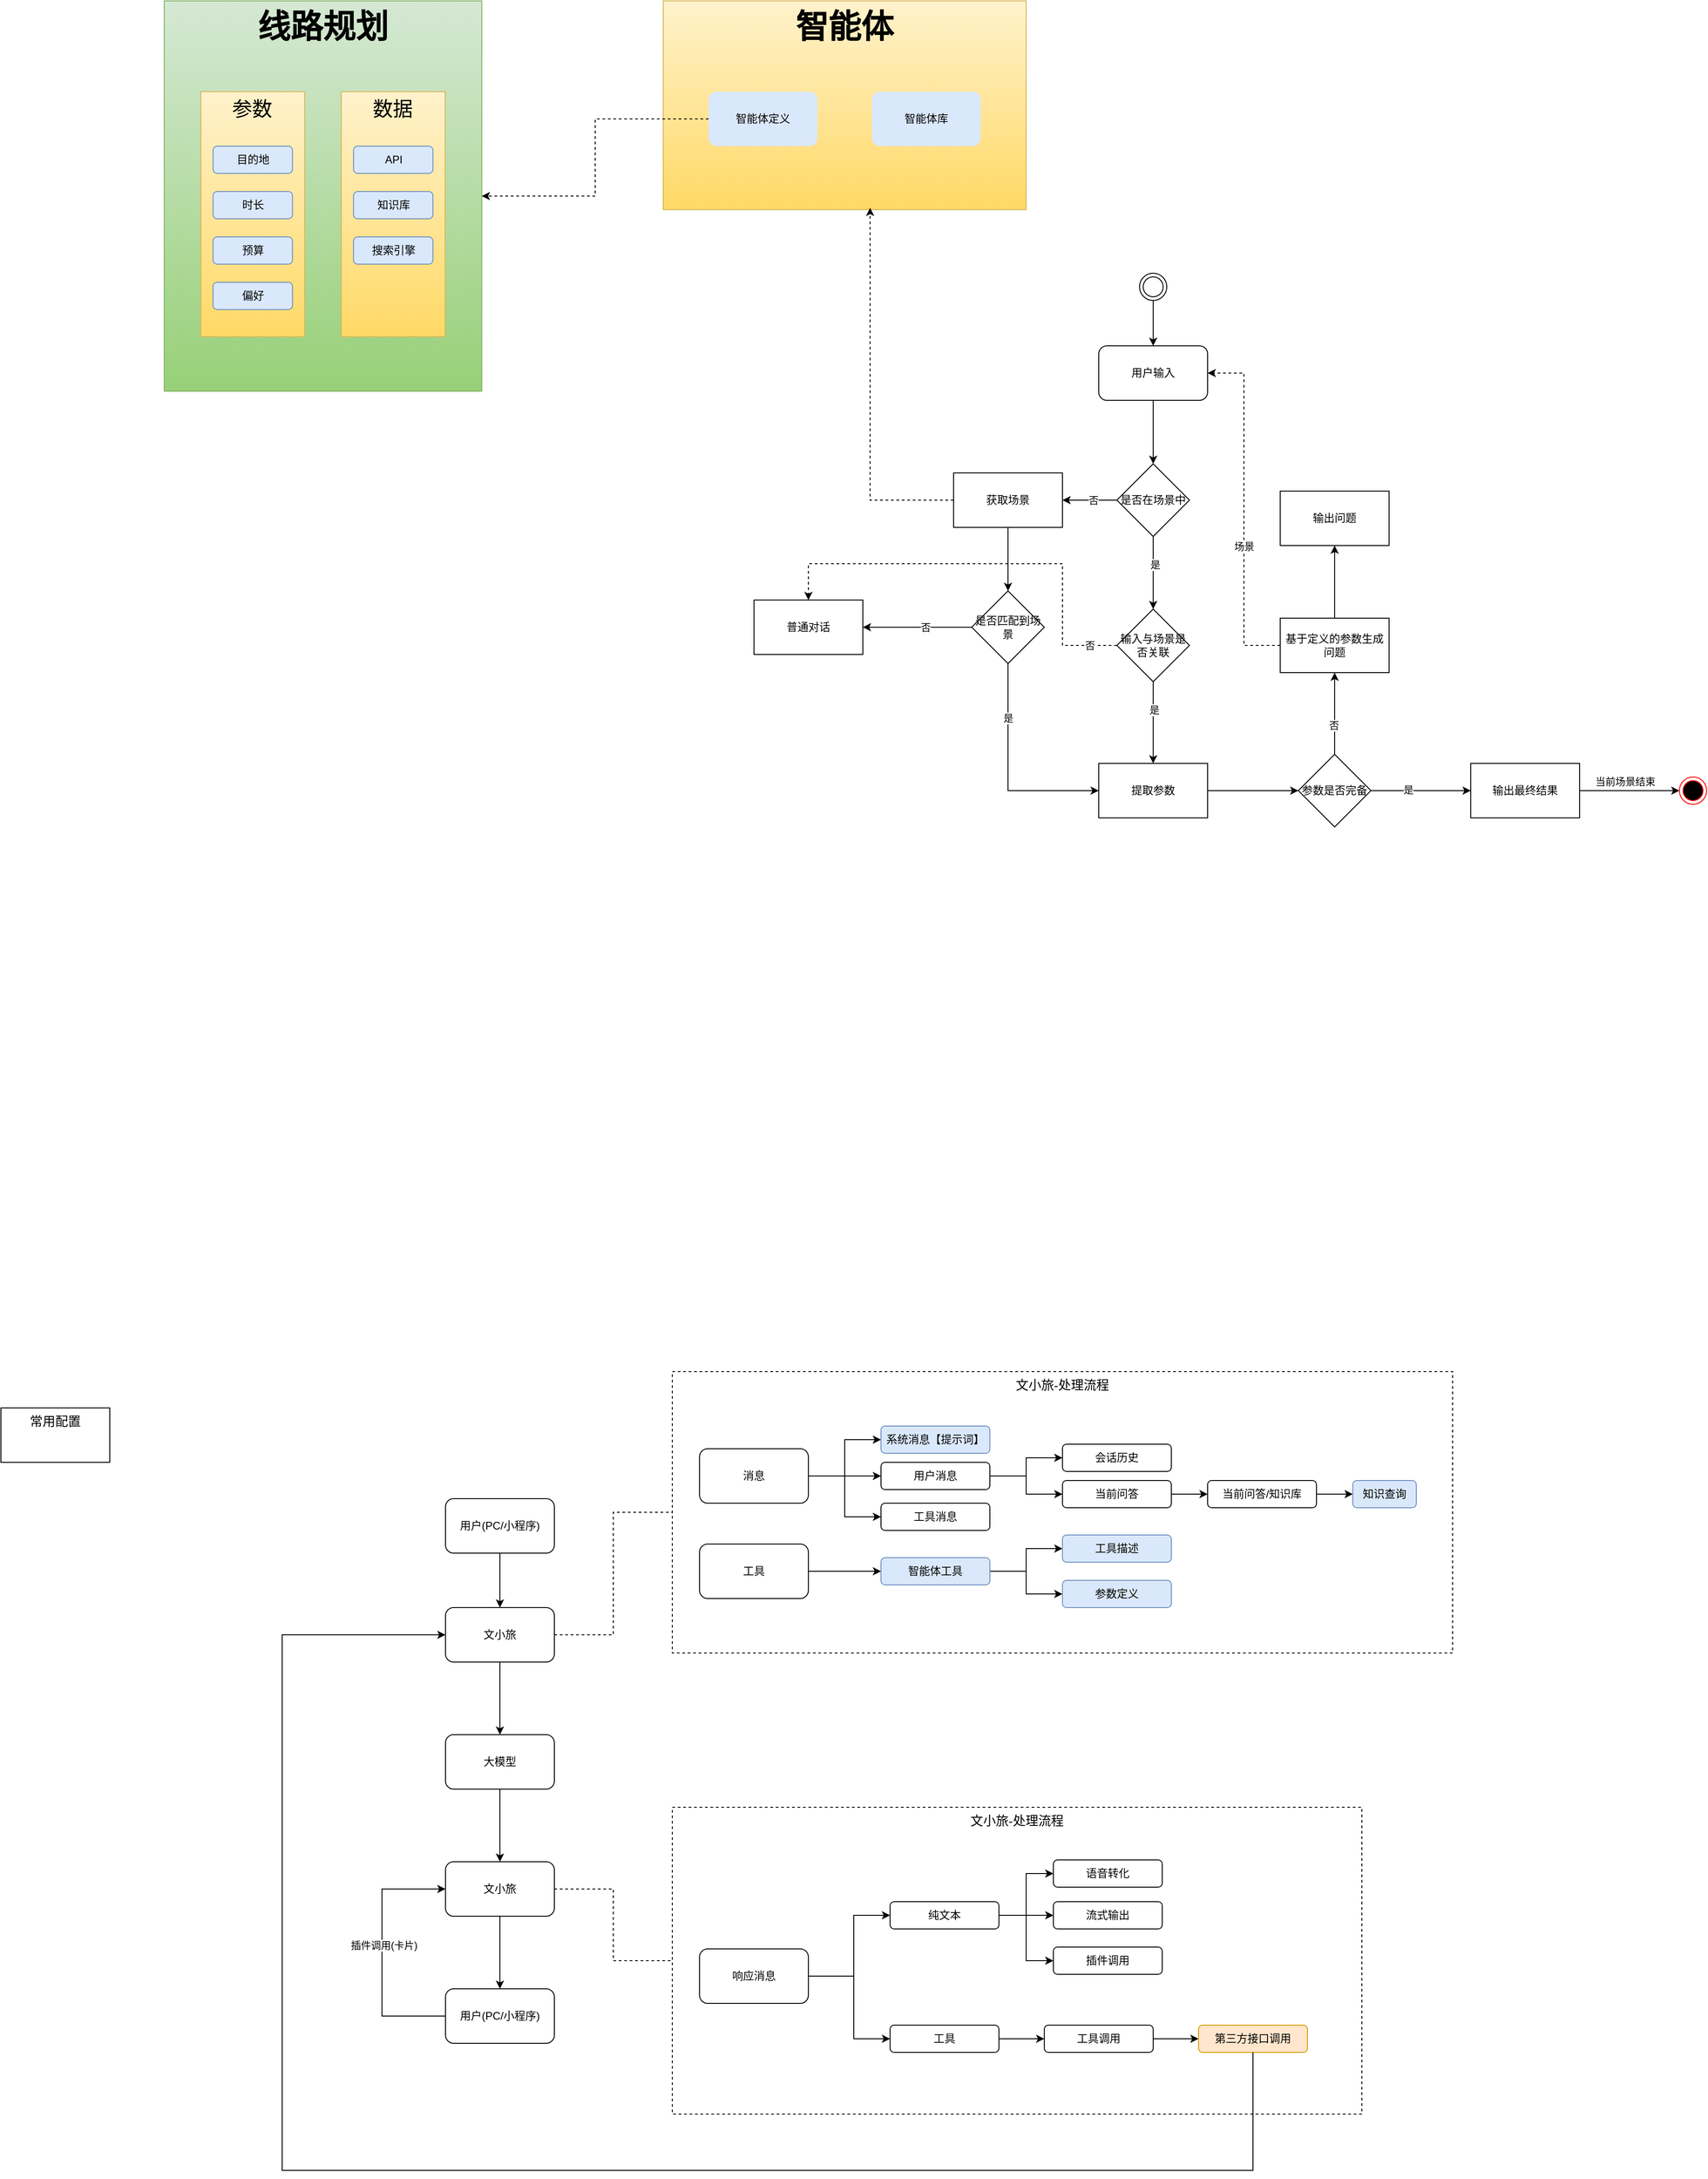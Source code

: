 <mxfile version="28.2.5">
  <diagram name="第 1 页" id="Y8drmWvzBkvI4okCshWX">
    <mxGraphModel dx="2239" dy="1932" grid="1" gridSize="10" guides="1" tooltips="1" connect="1" arrows="1" fold="1" page="1" pageScale="1" pageWidth="827" pageHeight="1169" math="0" shadow="0">
      <root>
        <mxCell id="0" />
        <mxCell id="1" parent="0" />
        <mxCell id="LV9YCc_EGSqUjDLTgtPs-27" value="" style="edgeStyle=orthogonalEdgeStyle;rounded=0;orthogonalLoop=1;jettySize=auto;html=1;" parent="1" source="LV9YCc_EGSqUjDLTgtPs-22" target="LV9YCc_EGSqUjDLTgtPs-26" edge="1">
          <mxGeometry relative="1" as="geometry" />
        </mxCell>
        <mxCell id="LV9YCc_EGSqUjDLTgtPs-22" value="用户输入" style="rounded=1;whiteSpace=wrap;html=1;" parent="1" vertex="1">
          <mxGeometry x="920" y="110" width="120" height="60" as="geometry" />
        </mxCell>
        <mxCell id="LV9YCc_EGSqUjDLTgtPs-23" value="" style="group" parent="1" vertex="1" connectable="0">
          <mxGeometry x="-110" y="-270" width="350" height="430" as="geometry" />
        </mxCell>
        <mxCell id="LV9YCc_EGSqUjDLTgtPs-2" value="线路规划" style="rounded=0;whiteSpace=wrap;html=1;verticalAlign=top;fontStyle=1;fontSize=36;fillColor=#d5e8d4;strokeColor=#82b366;gradientColor=#97d077;" parent="LV9YCc_EGSqUjDLTgtPs-23" vertex="1">
          <mxGeometry width="350" height="430" as="geometry" />
        </mxCell>
        <mxCell id="LV9YCc_EGSqUjDLTgtPs-11" value="参数" style="rounded=0;whiteSpace=wrap;html=1;verticalAlign=top;fontSize=22;strokeColor=#d6b656;fillColor=#fff2cc;gradientColor=#ffd966;" parent="LV9YCc_EGSqUjDLTgtPs-23" vertex="1">
          <mxGeometry x="40.385" y="100" width="114.423" height="270" as="geometry" />
        </mxCell>
        <mxCell id="LV9YCc_EGSqUjDLTgtPs-12" value="目的地" style="text;html=1;align=center;verticalAlign=middle;whiteSpace=wrap;rounded=1;fillColor=#dae8fc;strokeColor=#6c8ebf;" parent="LV9YCc_EGSqUjDLTgtPs-23" vertex="1">
          <mxGeometry x="53.846" y="160" width="87.5" height="30" as="geometry" />
        </mxCell>
        <mxCell id="LV9YCc_EGSqUjDLTgtPs-13" value="时长" style="text;html=1;align=center;verticalAlign=middle;whiteSpace=wrap;rounded=1;fillColor=#dae8fc;strokeColor=#6c8ebf;" parent="LV9YCc_EGSqUjDLTgtPs-23" vertex="1">
          <mxGeometry x="53.846" y="210" width="87.5" height="30" as="geometry" />
        </mxCell>
        <mxCell id="LV9YCc_EGSqUjDLTgtPs-14" value="预算" style="text;html=1;align=center;verticalAlign=middle;whiteSpace=wrap;rounded=1;fillColor=#dae8fc;strokeColor=#6c8ebf;" parent="LV9YCc_EGSqUjDLTgtPs-23" vertex="1">
          <mxGeometry x="53.846" y="260" width="87.5" height="30" as="geometry" />
        </mxCell>
        <mxCell id="LV9YCc_EGSqUjDLTgtPs-15" value="偏好" style="text;html=1;align=center;verticalAlign=middle;whiteSpace=wrap;rounded=1;fillColor=#dae8fc;strokeColor=#6c8ebf;" parent="LV9YCc_EGSqUjDLTgtPs-23" vertex="1">
          <mxGeometry x="53.846" y="310" width="87.5" height="30" as="geometry" />
        </mxCell>
        <mxCell id="LV9YCc_EGSqUjDLTgtPs-18" value="数据" style="rounded=0;whiteSpace=wrap;html=1;verticalAlign=top;fontSize=22;strokeColor=#d6b656;fillColor=#fff2cc;gradientColor=#ffd966;" parent="LV9YCc_EGSqUjDLTgtPs-23" vertex="1">
          <mxGeometry x="195.192" y="100" width="114.423" height="270" as="geometry" />
        </mxCell>
        <mxCell id="LV9YCc_EGSqUjDLTgtPs-19" value="API" style="text;html=1;align=center;verticalAlign=middle;whiteSpace=wrap;rounded=1;fillColor=#dae8fc;strokeColor=#6c8ebf;" parent="LV9YCc_EGSqUjDLTgtPs-23" vertex="1">
          <mxGeometry x="208.654" y="160" width="87.5" height="30" as="geometry" />
        </mxCell>
        <mxCell id="LV9YCc_EGSqUjDLTgtPs-20" value="知识库" style="text;html=1;align=center;verticalAlign=middle;whiteSpace=wrap;rounded=1;fillColor=#dae8fc;strokeColor=#6c8ebf;" parent="LV9YCc_EGSqUjDLTgtPs-23" vertex="1">
          <mxGeometry x="208.654" y="210" width="87.5" height="30" as="geometry" />
        </mxCell>
        <mxCell id="LV9YCc_EGSqUjDLTgtPs-21" value="搜索引擎" style="text;html=1;align=center;verticalAlign=middle;whiteSpace=wrap;rounded=1;fillColor=#dae8fc;strokeColor=#6c8ebf;" parent="LV9YCc_EGSqUjDLTgtPs-23" vertex="1">
          <mxGeometry x="208.654" y="260" width="87.5" height="30" as="geometry" />
        </mxCell>
        <mxCell id="LV9YCc_EGSqUjDLTgtPs-29" value="" style="edgeStyle=orthogonalEdgeStyle;rounded=0;orthogonalLoop=1;jettySize=auto;html=1;" parent="1" source="LV9YCc_EGSqUjDLTgtPs-26" target="LV9YCc_EGSqUjDLTgtPs-28" edge="1">
          <mxGeometry relative="1" as="geometry" />
        </mxCell>
        <mxCell id="LV9YCc_EGSqUjDLTgtPs-30" value="是" style="edgeLabel;html=1;align=center;verticalAlign=middle;resizable=0;points=[];" parent="LV9YCc_EGSqUjDLTgtPs-29" vertex="1" connectable="0">
          <mxGeometry x="-0.225" y="2" relative="1" as="geometry">
            <mxPoint as="offset" />
          </mxGeometry>
        </mxCell>
        <mxCell id="LV9YCc_EGSqUjDLTgtPs-32" value="" style="edgeStyle=orthogonalEdgeStyle;rounded=0;orthogonalLoop=1;jettySize=auto;html=1;" parent="1" source="LV9YCc_EGSqUjDLTgtPs-26" target="LV9YCc_EGSqUjDLTgtPs-31" edge="1">
          <mxGeometry relative="1" as="geometry" />
        </mxCell>
        <mxCell id="LV9YCc_EGSqUjDLTgtPs-33" value="否" style="edgeLabel;html=1;align=center;verticalAlign=middle;resizable=0;points=[];" parent="LV9YCc_EGSqUjDLTgtPs-32" vertex="1" connectable="0">
          <mxGeometry x="-0.133" relative="1" as="geometry">
            <mxPoint as="offset" />
          </mxGeometry>
        </mxCell>
        <mxCell id="LV9YCc_EGSqUjDLTgtPs-26" value="是否在场景中" style="rhombus;whiteSpace=wrap;html=1;rounded=0;" parent="1" vertex="1">
          <mxGeometry x="940" y="240" width="80" height="80" as="geometry" />
        </mxCell>
        <mxCell id="LV9YCc_EGSqUjDLTgtPs-37" value="" style="edgeStyle=orthogonalEdgeStyle;rounded=0;orthogonalLoop=1;jettySize=auto;html=1;" parent="1" source="LV9YCc_EGSqUjDLTgtPs-28" target="LV9YCc_EGSqUjDLTgtPs-36" edge="1">
          <mxGeometry relative="1" as="geometry" />
        </mxCell>
        <mxCell id="LV9YCc_EGSqUjDLTgtPs-38" value="是" style="edgeLabel;html=1;align=center;verticalAlign=middle;resizable=0;points=[];" parent="LV9YCc_EGSqUjDLTgtPs-37" vertex="1" connectable="0">
          <mxGeometry x="-0.311" y="1" relative="1" as="geometry">
            <mxPoint as="offset" />
          </mxGeometry>
        </mxCell>
        <mxCell id="LV9YCc_EGSqUjDLTgtPs-28" value="输入与场景是否关联" style="rhombus;whiteSpace=wrap;html=1;rounded=0;" parent="1" vertex="1">
          <mxGeometry x="940" y="400" width="80" height="80" as="geometry" />
        </mxCell>
        <mxCell id="LV9YCc_EGSqUjDLTgtPs-35" value="" style="edgeStyle=orthogonalEdgeStyle;rounded=0;orthogonalLoop=1;jettySize=auto;html=1;" parent="1" source="LV9YCc_EGSqUjDLTgtPs-31" target="LV9YCc_EGSqUjDLTgtPs-34" edge="1">
          <mxGeometry relative="1" as="geometry" />
        </mxCell>
        <mxCell id="LV9YCc_EGSqUjDLTgtPs-31" value="获取场景" style="whiteSpace=wrap;html=1;rounded=0;" parent="1" vertex="1">
          <mxGeometry x="760" y="250" width="120" height="60" as="geometry" />
        </mxCell>
        <mxCell id="LV9YCc_EGSqUjDLTgtPs-39" style="edgeStyle=orthogonalEdgeStyle;rounded=0;orthogonalLoop=1;jettySize=auto;html=1;entryX=0;entryY=0.5;entryDx=0;entryDy=0;" parent="1" source="LV9YCc_EGSqUjDLTgtPs-34" target="LV9YCc_EGSqUjDLTgtPs-36" edge="1">
          <mxGeometry relative="1" as="geometry">
            <Array as="points">
              <mxPoint x="820" y="600" />
            </Array>
          </mxGeometry>
        </mxCell>
        <mxCell id="LV9YCc_EGSqUjDLTgtPs-40" value="是" style="edgeLabel;html=1;align=center;verticalAlign=middle;resizable=0;points=[];" parent="LV9YCc_EGSqUjDLTgtPs-39" vertex="1" connectable="0">
          <mxGeometry x="-0.083" y="-1" relative="1" as="geometry">
            <mxPoint x="1" y="-50" as="offset" />
          </mxGeometry>
        </mxCell>
        <mxCell id="LV9YCc_EGSqUjDLTgtPs-42" style="edgeStyle=orthogonalEdgeStyle;rounded=0;orthogonalLoop=1;jettySize=auto;html=1;" parent="1" source="LV9YCc_EGSqUjDLTgtPs-34" target="LV9YCc_EGSqUjDLTgtPs-41" edge="1">
          <mxGeometry relative="1" as="geometry" />
        </mxCell>
        <mxCell id="LV9YCc_EGSqUjDLTgtPs-43" value="否" style="edgeLabel;html=1;align=center;verticalAlign=middle;resizable=0;points=[];" parent="LV9YCc_EGSqUjDLTgtPs-42" vertex="1" connectable="0">
          <mxGeometry x="-0.143" relative="1" as="geometry">
            <mxPoint as="offset" />
          </mxGeometry>
        </mxCell>
        <mxCell id="LV9YCc_EGSqUjDLTgtPs-34" value="是否匹配到场景" style="rhombus;whiteSpace=wrap;html=1;rounded=0;" parent="1" vertex="1">
          <mxGeometry x="780" y="380" width="80" height="80" as="geometry" />
        </mxCell>
        <mxCell id="LV9YCc_EGSqUjDLTgtPs-48" value="" style="edgeStyle=orthogonalEdgeStyle;rounded=0;orthogonalLoop=1;jettySize=auto;html=1;" parent="1" source="LV9YCc_EGSqUjDLTgtPs-36" target="LV9YCc_EGSqUjDLTgtPs-47" edge="1">
          <mxGeometry relative="1" as="geometry" />
        </mxCell>
        <mxCell id="LV9YCc_EGSqUjDLTgtPs-36" value="提取参数" style="whiteSpace=wrap;html=1;rounded=0;" parent="1" vertex="1">
          <mxGeometry x="920" y="570" width="120" height="60" as="geometry" />
        </mxCell>
        <mxCell id="LV9YCc_EGSqUjDLTgtPs-41" value="普通对话" style="whiteSpace=wrap;html=1;rounded=0;" parent="1" vertex="1">
          <mxGeometry x="540" y="390" width="120" height="60" as="geometry" />
        </mxCell>
        <mxCell id="LV9YCc_EGSqUjDLTgtPs-44" style="edgeStyle=orthogonalEdgeStyle;rounded=0;orthogonalLoop=1;jettySize=auto;html=1;entryX=0.5;entryY=0;entryDx=0;entryDy=0;dashed=1;" parent="1" source="LV9YCc_EGSqUjDLTgtPs-28" target="LV9YCc_EGSqUjDLTgtPs-41" edge="1">
          <mxGeometry relative="1" as="geometry">
            <Array as="points">
              <mxPoint x="880" y="440" />
              <mxPoint x="880" y="350" />
              <mxPoint x="600" y="350" />
            </Array>
          </mxGeometry>
        </mxCell>
        <mxCell id="LV9YCc_EGSqUjDLTgtPs-45" value="否" style="edgeLabel;html=1;align=center;verticalAlign=middle;resizable=0;points=[];" parent="LV9YCc_EGSqUjDLTgtPs-44" vertex="1" connectable="0">
          <mxGeometry x="0.724" y="-1" relative="1" as="geometry">
            <mxPoint x="285" y="91" as="offset" />
          </mxGeometry>
        </mxCell>
        <mxCell id="LV9YCc_EGSqUjDLTgtPs-50" value="" style="edgeStyle=orthogonalEdgeStyle;rounded=0;orthogonalLoop=1;jettySize=auto;html=1;" parent="1" source="LV9YCc_EGSqUjDLTgtPs-47" target="LV9YCc_EGSqUjDLTgtPs-49" edge="1">
          <mxGeometry relative="1" as="geometry" />
        </mxCell>
        <mxCell id="LV9YCc_EGSqUjDLTgtPs-51" value="是" style="edgeLabel;html=1;align=center;verticalAlign=middle;resizable=0;points=[];" parent="LV9YCc_EGSqUjDLTgtPs-50" vertex="1" connectable="0">
          <mxGeometry x="-0.267" y="1" relative="1" as="geometry">
            <mxPoint as="offset" />
          </mxGeometry>
        </mxCell>
        <mxCell id="LV9YCc_EGSqUjDLTgtPs-53" value="" style="edgeStyle=orthogonalEdgeStyle;rounded=0;orthogonalLoop=1;jettySize=auto;html=1;" parent="1" source="LV9YCc_EGSqUjDLTgtPs-47" target="LV9YCc_EGSqUjDLTgtPs-52" edge="1">
          <mxGeometry relative="1" as="geometry" />
        </mxCell>
        <mxCell id="LV9YCc_EGSqUjDLTgtPs-75" value="否" style="edgeLabel;html=1;align=center;verticalAlign=middle;resizable=0;points=[];" parent="LV9YCc_EGSqUjDLTgtPs-53" vertex="1" connectable="0">
          <mxGeometry x="-0.289" y="1" relative="1" as="geometry">
            <mxPoint as="offset" />
          </mxGeometry>
        </mxCell>
        <mxCell id="LV9YCc_EGSqUjDLTgtPs-47" value="参数是否完备" style="rhombus;whiteSpace=wrap;html=1;rounded=0;" parent="1" vertex="1">
          <mxGeometry x="1140" y="560" width="80" height="80" as="geometry" />
        </mxCell>
        <mxCell id="LV9YCc_EGSqUjDLTgtPs-57" style="edgeStyle=orthogonalEdgeStyle;rounded=0;orthogonalLoop=1;jettySize=auto;html=1;" parent="1" source="LV9YCc_EGSqUjDLTgtPs-49" target="LV9YCc_EGSqUjDLTgtPs-56" edge="1">
          <mxGeometry relative="1" as="geometry" />
        </mxCell>
        <mxCell id="LV9YCc_EGSqUjDLTgtPs-58" value="当前场景结束" style="edgeLabel;html=1;align=center;verticalAlign=middle;resizable=0;points=[];" parent="LV9YCc_EGSqUjDLTgtPs-57" vertex="1" connectable="0">
          <mxGeometry x="0.145" y="-1" relative="1" as="geometry">
            <mxPoint x="-13" y="-11" as="offset" />
          </mxGeometry>
        </mxCell>
        <mxCell id="LV9YCc_EGSqUjDLTgtPs-49" value="输出最终结果" style="whiteSpace=wrap;html=1;rounded=0;" parent="1" vertex="1">
          <mxGeometry x="1330" y="570" width="120" height="60" as="geometry" />
        </mxCell>
        <mxCell id="LV9YCc_EGSqUjDLTgtPs-55" value="" style="edgeStyle=orthogonalEdgeStyle;rounded=0;orthogonalLoop=1;jettySize=auto;html=1;" parent="1" source="LV9YCc_EGSqUjDLTgtPs-52" target="LV9YCc_EGSqUjDLTgtPs-54" edge="1">
          <mxGeometry relative="1" as="geometry" />
        </mxCell>
        <mxCell id="LV9YCc_EGSqUjDLTgtPs-59" style="edgeStyle=orthogonalEdgeStyle;rounded=0;orthogonalLoop=1;jettySize=auto;html=1;entryX=1;entryY=0.5;entryDx=0;entryDy=0;dashed=1;" parent="1" source="LV9YCc_EGSqUjDLTgtPs-52" target="LV9YCc_EGSqUjDLTgtPs-22" edge="1">
          <mxGeometry relative="1" as="geometry" />
        </mxCell>
        <mxCell id="LV9YCc_EGSqUjDLTgtPs-60" value="场景" style="edgeLabel;html=1;align=center;verticalAlign=middle;resizable=0;points=[];" parent="LV9YCc_EGSqUjDLTgtPs-59" vertex="1" connectable="0">
          <mxGeometry x="-0.216" relative="1" as="geometry">
            <mxPoint as="offset" />
          </mxGeometry>
        </mxCell>
        <mxCell id="LV9YCc_EGSqUjDLTgtPs-52" value="基于定义的参数生成问题" style="whiteSpace=wrap;html=1;rounded=0;" parent="1" vertex="1">
          <mxGeometry x="1120" y="410" width="120" height="60" as="geometry" />
        </mxCell>
        <mxCell id="LV9YCc_EGSqUjDLTgtPs-54" value="输出问题" style="whiteSpace=wrap;html=1;rounded=0;" parent="1" vertex="1">
          <mxGeometry x="1120" y="270" width="120" height="60" as="geometry" />
        </mxCell>
        <mxCell id="LV9YCc_EGSqUjDLTgtPs-56" value="" style="ellipse;html=1;shape=endState;fillColor=#000000;strokeColor=#ff0000;" parent="1" vertex="1">
          <mxGeometry x="1560" y="585" width="30" height="30" as="geometry" />
        </mxCell>
        <mxCell id="LV9YCc_EGSqUjDLTgtPs-74" style="edgeStyle=orthogonalEdgeStyle;rounded=0;orthogonalLoop=1;jettySize=auto;html=1;" parent="1" source="LV9YCc_EGSqUjDLTgtPs-73" target="LV9YCc_EGSqUjDLTgtPs-22" edge="1">
          <mxGeometry relative="1" as="geometry" />
        </mxCell>
        <mxCell id="LV9YCc_EGSqUjDLTgtPs-73" value="" style="ellipse;shape=doubleEllipse;html=1;dashed=0;whiteSpace=wrap;aspect=fixed;" parent="1" vertex="1">
          <mxGeometry x="965" y="30" width="30" height="30" as="geometry" />
        </mxCell>
        <mxCell id="LV9YCc_EGSqUjDLTgtPs-79" value="" style="group" parent="1" vertex="1" connectable="0">
          <mxGeometry x="440" y="-270" width="400" height="230" as="geometry" />
        </mxCell>
        <mxCell id="LV9YCc_EGSqUjDLTgtPs-76" value="&lt;font style=&quot;font-size: 36px;&quot;&gt;&lt;b&gt;智能体&lt;/b&gt;&lt;/font&gt;" style="rounded=0;whiteSpace=wrap;html=1;verticalAlign=top;fontSize=25;fillColor=#fff2cc;gradientColor=#ffd966;strokeColor=#d6b656;" parent="LV9YCc_EGSqUjDLTgtPs-79" vertex="1">
          <mxGeometry width="400" height="230" as="geometry" />
        </mxCell>
        <mxCell id="LV9YCc_EGSqUjDLTgtPs-77" value="智能体定义" style="rounded=1;whiteSpace=wrap;html=1;fillColor=#dae8fc;strokeColor=none;" parent="LV9YCc_EGSqUjDLTgtPs-79" vertex="1">
          <mxGeometry x="50" y="100" width="120" height="60" as="geometry" />
        </mxCell>
        <mxCell id="LV9YCc_EGSqUjDLTgtPs-78" value="智能体库" style="rounded=1;whiteSpace=wrap;html=1;fillColor=#dae8fc;strokeColor=none;" parent="LV9YCc_EGSqUjDLTgtPs-79" vertex="1">
          <mxGeometry x="230" y="100" width="120" height="60" as="geometry" />
        </mxCell>
        <mxCell id="LV9YCc_EGSqUjDLTgtPs-80" style="edgeStyle=orthogonalEdgeStyle;rounded=0;orthogonalLoop=1;jettySize=auto;html=1;entryX=0.57;entryY=0.991;entryDx=0;entryDy=0;entryPerimeter=0;dashed=1;" parent="1" source="LV9YCc_EGSqUjDLTgtPs-31" target="LV9YCc_EGSqUjDLTgtPs-76" edge="1">
          <mxGeometry relative="1" as="geometry">
            <Array as="points">
              <mxPoint x="668" y="280" />
            </Array>
          </mxGeometry>
        </mxCell>
        <mxCell id="LV9YCc_EGSqUjDLTgtPs-82" style="edgeStyle=orthogonalEdgeStyle;rounded=0;orthogonalLoop=1;jettySize=auto;html=1;entryX=1;entryY=0.5;entryDx=0;entryDy=0;dashed=1;" parent="1" source="LV9YCc_EGSqUjDLTgtPs-77" target="LV9YCc_EGSqUjDLTgtPs-2" edge="1">
          <mxGeometry relative="1" as="geometry" />
        </mxCell>
        <mxCell id="Df5o4tPQu_DberYT8AtO-3" style="edgeStyle=orthogonalEdgeStyle;rounded=0;orthogonalLoop=1;jettySize=auto;html=1;entryX=0.5;entryY=0;entryDx=0;entryDy=0;" edge="1" parent="1" source="Df5o4tPQu_DberYT8AtO-1" target="Df5o4tPQu_DberYT8AtO-2">
          <mxGeometry relative="1" as="geometry" />
        </mxCell>
        <mxCell id="Df5o4tPQu_DberYT8AtO-1" value="用户(PC/小程序)" style="rounded=1;whiteSpace=wrap;html=1;" vertex="1" parent="1">
          <mxGeometry x="200" y="1380" width="120" height="60" as="geometry" />
        </mxCell>
        <mxCell id="Df5o4tPQu_DberYT8AtO-5" value="" style="edgeStyle=orthogonalEdgeStyle;rounded=0;orthogonalLoop=1;jettySize=auto;html=1;" edge="1" parent="1" source="Df5o4tPQu_DberYT8AtO-2" target="Df5o4tPQu_DberYT8AtO-4">
          <mxGeometry relative="1" as="geometry" />
        </mxCell>
        <mxCell id="Df5o4tPQu_DberYT8AtO-70" style="edgeStyle=orthogonalEdgeStyle;rounded=0;orthogonalLoop=1;jettySize=auto;html=1;entryX=0;entryY=0.5;entryDx=0;entryDy=0;dashed=1;endArrow=none;endFill=0;" edge="1" parent="1" source="Df5o4tPQu_DberYT8AtO-2" target="Df5o4tPQu_DberYT8AtO-21">
          <mxGeometry relative="1" as="geometry">
            <mxPoint x="430" y="1530" as="targetPoint" />
            <mxPoint x="260" y="1600" as="sourcePoint" />
          </mxGeometry>
        </mxCell>
        <mxCell id="Df5o4tPQu_DberYT8AtO-2" value="文小旅" style="rounded=1;whiteSpace=wrap;html=1;" vertex="1" parent="1">
          <mxGeometry x="200" y="1500" width="120" height="60" as="geometry" />
        </mxCell>
        <mxCell id="Df5o4tPQu_DberYT8AtO-7" style="edgeStyle=orthogonalEdgeStyle;rounded=0;orthogonalLoop=1;jettySize=auto;html=1;exitX=0.5;exitY=1;exitDx=0;exitDy=0;entryX=0.5;entryY=0;entryDx=0;entryDy=0;" edge="1" parent="1" source="Df5o4tPQu_DberYT8AtO-4" target="Df5o4tPQu_DberYT8AtO-6">
          <mxGeometry relative="1" as="geometry" />
        </mxCell>
        <mxCell id="Df5o4tPQu_DberYT8AtO-4" value="大模型" style="whiteSpace=wrap;html=1;rounded=1;" vertex="1" parent="1">
          <mxGeometry x="200" y="1640" width="120" height="60" as="geometry" />
        </mxCell>
        <mxCell id="Df5o4tPQu_DberYT8AtO-9" value="" style="edgeStyle=orthogonalEdgeStyle;rounded=0;orthogonalLoop=1;jettySize=auto;html=1;" edge="1" parent="1" source="Df5o4tPQu_DberYT8AtO-6" target="Df5o4tPQu_DberYT8AtO-8">
          <mxGeometry relative="1" as="geometry" />
        </mxCell>
        <mxCell id="Df5o4tPQu_DberYT8AtO-114" style="edgeStyle=orthogonalEdgeStyle;rounded=0;orthogonalLoop=1;jettySize=auto;html=1;entryX=0;entryY=0.5;entryDx=0;entryDy=0;dashed=1;endArrow=none;endFill=0;" edge="1" parent="1" source="Df5o4tPQu_DberYT8AtO-6" target="Df5o4tPQu_DberYT8AtO-49">
          <mxGeometry relative="1" as="geometry" />
        </mxCell>
        <mxCell id="Df5o4tPQu_DberYT8AtO-6" value="文小旅" style="whiteSpace=wrap;html=1;rounded=1;" vertex="1" parent="1">
          <mxGeometry x="200" y="1780" width="120" height="60" as="geometry" />
        </mxCell>
        <mxCell id="Df5o4tPQu_DberYT8AtO-116" style="edgeStyle=orthogonalEdgeStyle;rounded=0;orthogonalLoop=1;jettySize=auto;html=1;entryX=0;entryY=0.5;entryDx=0;entryDy=0;" edge="1" parent="1" source="Df5o4tPQu_DberYT8AtO-8" target="Df5o4tPQu_DberYT8AtO-6">
          <mxGeometry relative="1" as="geometry">
            <Array as="points">
              <mxPoint x="130" y="1950" />
              <mxPoint x="130" y="1810" />
            </Array>
          </mxGeometry>
        </mxCell>
        <mxCell id="Df5o4tPQu_DberYT8AtO-117" value="插件调用(卡片)" style="edgeLabel;html=1;align=center;verticalAlign=middle;resizable=0;points=[];" vertex="1" connectable="0" parent="Df5o4tPQu_DberYT8AtO-116">
          <mxGeometry x="0.057" y="-2" relative="1" as="geometry">
            <mxPoint as="offset" />
          </mxGeometry>
        </mxCell>
        <mxCell id="Df5o4tPQu_DberYT8AtO-8" value="用户(PC/小程序)" style="whiteSpace=wrap;html=1;rounded=1;" vertex="1" parent="1">
          <mxGeometry x="200" y="1920" width="120" height="60" as="geometry" />
        </mxCell>
        <mxCell id="Df5o4tPQu_DberYT8AtO-102" value="" style="group" vertex="1" connectable="0" parent="1">
          <mxGeometry x="450" y="1240" width="860" height="310" as="geometry" />
        </mxCell>
        <mxCell id="Df5o4tPQu_DberYT8AtO-21" value="文小旅-处理流程" style="rounded=0;whiteSpace=wrap;html=1;verticalAlign=top;dashed=1;fontSize=14;" vertex="1" parent="Df5o4tPQu_DberYT8AtO-102">
          <mxGeometry width="860" height="310" as="geometry" />
        </mxCell>
        <mxCell id="Df5o4tPQu_DberYT8AtO-25" value="" style="edgeStyle=orthogonalEdgeStyle;rounded=0;orthogonalLoop=1;jettySize=auto;html=1;" edge="1" parent="Df5o4tPQu_DberYT8AtO-102" source="Df5o4tPQu_DberYT8AtO-22" target="Df5o4tPQu_DberYT8AtO-24">
          <mxGeometry relative="1" as="geometry" />
        </mxCell>
        <mxCell id="Df5o4tPQu_DberYT8AtO-27" style="edgeStyle=orthogonalEdgeStyle;rounded=0;orthogonalLoop=1;jettySize=auto;html=1;entryX=0;entryY=0.5;entryDx=0;entryDy=0;" edge="1" parent="Df5o4tPQu_DberYT8AtO-102" source="Df5o4tPQu_DberYT8AtO-22" target="Df5o4tPQu_DberYT8AtO-26">
          <mxGeometry relative="1" as="geometry" />
        </mxCell>
        <mxCell id="Df5o4tPQu_DberYT8AtO-95" style="edgeStyle=orthogonalEdgeStyle;rounded=0;orthogonalLoop=1;jettySize=auto;html=1;exitX=1;exitY=0.5;exitDx=0;exitDy=0;entryX=0;entryY=0.5;entryDx=0;entryDy=0;" edge="1" parent="Df5o4tPQu_DberYT8AtO-102" source="Df5o4tPQu_DberYT8AtO-22" target="Df5o4tPQu_DberYT8AtO-94">
          <mxGeometry relative="1" as="geometry" />
        </mxCell>
        <mxCell id="Df5o4tPQu_DberYT8AtO-22" value="消息" style="rounded=1;whiteSpace=wrap;html=1;" vertex="1" parent="Df5o4tPQu_DberYT8AtO-102">
          <mxGeometry x="30" y="85" width="120" height="60" as="geometry" />
        </mxCell>
        <mxCell id="Df5o4tPQu_DberYT8AtO-32" style="edgeStyle=orthogonalEdgeStyle;rounded=0;orthogonalLoop=1;jettySize=auto;html=1;" edge="1" parent="Df5o4tPQu_DberYT8AtO-102" source="Df5o4tPQu_DberYT8AtO-23" target="Df5o4tPQu_DberYT8AtO-31">
          <mxGeometry relative="1" as="geometry" />
        </mxCell>
        <mxCell id="Df5o4tPQu_DberYT8AtO-23" value="工具" style="rounded=1;whiteSpace=wrap;html=1;" vertex="1" parent="Df5o4tPQu_DberYT8AtO-102">
          <mxGeometry x="30" y="190" width="120" height="60" as="geometry" />
        </mxCell>
        <mxCell id="Df5o4tPQu_DberYT8AtO-24" value="系统消息【提示词】" style="whiteSpace=wrap;html=1;rounded=1;fillColor=#dae8fc;strokeColor=#6c8ebf;" vertex="1" parent="Df5o4tPQu_DberYT8AtO-102">
          <mxGeometry x="230" y="60" width="120" height="30" as="geometry" />
        </mxCell>
        <mxCell id="Df5o4tPQu_DberYT8AtO-36" value="" style="edgeStyle=orthogonalEdgeStyle;rounded=0;orthogonalLoop=1;jettySize=auto;html=1;" edge="1" parent="Df5o4tPQu_DberYT8AtO-102" source="Df5o4tPQu_DberYT8AtO-26" target="Df5o4tPQu_DberYT8AtO-35">
          <mxGeometry relative="1" as="geometry" />
        </mxCell>
        <mxCell id="Df5o4tPQu_DberYT8AtO-38" style="edgeStyle=orthogonalEdgeStyle;rounded=0;orthogonalLoop=1;jettySize=auto;html=1;entryX=0;entryY=0.5;entryDx=0;entryDy=0;" edge="1" parent="Df5o4tPQu_DberYT8AtO-102" source="Df5o4tPQu_DberYT8AtO-26" target="Df5o4tPQu_DberYT8AtO-37">
          <mxGeometry relative="1" as="geometry">
            <Array as="points">
              <mxPoint x="390" y="115" />
              <mxPoint x="390" y="135" />
            </Array>
          </mxGeometry>
        </mxCell>
        <mxCell id="Df5o4tPQu_DberYT8AtO-26" value="用户消息" style="whiteSpace=wrap;html=1;rounded=1;" vertex="1" parent="Df5o4tPQu_DberYT8AtO-102">
          <mxGeometry x="230" y="100" width="120" height="30" as="geometry" />
        </mxCell>
        <mxCell id="Df5o4tPQu_DberYT8AtO-45" style="edgeStyle=orthogonalEdgeStyle;rounded=0;orthogonalLoop=1;jettySize=auto;html=1;entryX=0;entryY=0.5;entryDx=0;entryDy=0;" edge="1" parent="Df5o4tPQu_DberYT8AtO-102" source="Df5o4tPQu_DberYT8AtO-31" target="Df5o4tPQu_DberYT8AtO-43">
          <mxGeometry relative="1" as="geometry" />
        </mxCell>
        <mxCell id="Df5o4tPQu_DberYT8AtO-46" style="edgeStyle=orthogonalEdgeStyle;rounded=0;orthogonalLoop=1;jettySize=auto;html=1;entryX=0;entryY=0.5;entryDx=0;entryDy=0;" edge="1" parent="Df5o4tPQu_DberYT8AtO-102" source="Df5o4tPQu_DberYT8AtO-31" target="Df5o4tPQu_DberYT8AtO-44">
          <mxGeometry relative="1" as="geometry" />
        </mxCell>
        <mxCell id="Df5o4tPQu_DberYT8AtO-31" value="智能体工具" style="whiteSpace=wrap;html=1;rounded=1;fillColor=#dae8fc;strokeColor=#6c8ebf;" vertex="1" parent="Df5o4tPQu_DberYT8AtO-102">
          <mxGeometry x="230" y="205" width="120" height="30" as="geometry" />
        </mxCell>
        <mxCell id="Df5o4tPQu_DberYT8AtO-35" value="会话历史" style="whiteSpace=wrap;html=1;rounded=1;" vertex="1" parent="Df5o4tPQu_DberYT8AtO-102">
          <mxGeometry x="430" y="80" width="120" height="30" as="geometry" />
        </mxCell>
        <mxCell id="Df5o4tPQu_DberYT8AtO-40" value="" style="edgeStyle=orthogonalEdgeStyle;rounded=0;orthogonalLoop=1;jettySize=auto;html=1;" edge="1" parent="Df5o4tPQu_DberYT8AtO-102" source="Df5o4tPQu_DberYT8AtO-37" target="Df5o4tPQu_DberYT8AtO-39">
          <mxGeometry relative="1" as="geometry" />
        </mxCell>
        <mxCell id="Df5o4tPQu_DberYT8AtO-37" value="当前问答" style="whiteSpace=wrap;html=1;rounded=1;" vertex="1" parent="Df5o4tPQu_DberYT8AtO-102">
          <mxGeometry x="430" y="120" width="120" height="30" as="geometry" />
        </mxCell>
        <mxCell id="Df5o4tPQu_DberYT8AtO-42" value="" style="edgeStyle=orthogonalEdgeStyle;rounded=0;orthogonalLoop=1;jettySize=auto;html=1;" edge="1" parent="Df5o4tPQu_DberYT8AtO-102" source="Df5o4tPQu_DberYT8AtO-39" target="Df5o4tPQu_DberYT8AtO-41">
          <mxGeometry relative="1" as="geometry" />
        </mxCell>
        <mxCell id="Df5o4tPQu_DberYT8AtO-39" value="当前问答/知识库" style="whiteSpace=wrap;html=1;rounded=1;" vertex="1" parent="Df5o4tPQu_DberYT8AtO-102">
          <mxGeometry x="590" y="120" width="120" height="30" as="geometry" />
        </mxCell>
        <mxCell id="Df5o4tPQu_DberYT8AtO-41" value="知识查询" style="whiteSpace=wrap;html=1;rounded=1;fillColor=#dae8fc;strokeColor=#6c8ebf;" vertex="1" parent="Df5o4tPQu_DberYT8AtO-102">
          <mxGeometry x="750" y="120" width="70" height="30" as="geometry" />
        </mxCell>
        <mxCell id="Df5o4tPQu_DberYT8AtO-43" value="工具描述" style="whiteSpace=wrap;html=1;rounded=1;fillColor=#dae8fc;strokeColor=#6c8ebf;" vertex="1" parent="Df5o4tPQu_DberYT8AtO-102">
          <mxGeometry x="430" y="180" width="120" height="30" as="geometry" />
        </mxCell>
        <mxCell id="Df5o4tPQu_DberYT8AtO-44" value="参数定义" style="whiteSpace=wrap;html=1;rounded=1;fillColor=#dae8fc;strokeColor=#6c8ebf;" vertex="1" parent="Df5o4tPQu_DberYT8AtO-102">
          <mxGeometry x="430" y="230" width="120" height="30" as="geometry" />
        </mxCell>
        <mxCell id="Df5o4tPQu_DberYT8AtO-94" value="工具消息" style="whiteSpace=wrap;html=1;rounded=1;" vertex="1" parent="Df5o4tPQu_DberYT8AtO-102">
          <mxGeometry x="230" y="145" width="120" height="30" as="geometry" />
        </mxCell>
        <mxCell id="Df5o4tPQu_DberYT8AtO-113" value="" style="group" vertex="1" connectable="0" parent="1">
          <mxGeometry x="450" y="1720" width="760" height="338" as="geometry" />
        </mxCell>
        <mxCell id="Df5o4tPQu_DberYT8AtO-49" value="文小旅-处理流程" style="rounded=0;whiteSpace=wrap;html=1;verticalAlign=top;dashed=1;fontSize=14;container=0;" vertex="1" parent="Df5o4tPQu_DberYT8AtO-113">
          <mxGeometry width="760" height="338" as="geometry" />
        </mxCell>
        <mxCell id="Df5o4tPQu_DberYT8AtO-50" value="" style="edgeStyle=orthogonalEdgeStyle;rounded=0;orthogonalLoop=1;jettySize=auto;html=1;exitX=1;exitY=0.5;exitDx=0;exitDy=0;" edge="1" parent="Df5o4tPQu_DberYT8AtO-113" source="Df5o4tPQu_DberYT8AtO-52" target="Df5o4tPQu_DberYT8AtO-55">
          <mxGeometry relative="1" as="geometry">
            <Array as="points">
              <mxPoint x="160" y="186" />
              <mxPoint x="200" y="186" />
              <mxPoint x="200" y="81" />
            </Array>
          </mxGeometry>
        </mxCell>
        <mxCell id="Df5o4tPQu_DberYT8AtO-51" style="edgeStyle=orthogonalEdgeStyle;rounded=0;orthogonalLoop=1;jettySize=auto;html=1;entryX=0;entryY=0.5;entryDx=0;entryDy=0;" edge="1" parent="Df5o4tPQu_DberYT8AtO-113" source="Df5o4tPQu_DberYT8AtO-52" target="Df5o4tPQu_DberYT8AtO-58">
          <mxGeometry relative="1" as="geometry">
            <Array as="points">
              <mxPoint x="200" y="186" />
              <mxPoint x="200" y="255" />
            </Array>
          </mxGeometry>
        </mxCell>
        <mxCell id="Df5o4tPQu_DberYT8AtO-52" value="响应消息" style="rounded=1;whiteSpace=wrap;html=1;container=0;" vertex="1" parent="Df5o4tPQu_DberYT8AtO-113">
          <mxGeometry x="30" y="156" width="120" height="60" as="geometry" />
        </mxCell>
        <mxCell id="Df5o4tPQu_DberYT8AtO-110" style="edgeStyle=orthogonalEdgeStyle;rounded=0;orthogonalLoop=1;jettySize=auto;html=1;" edge="1" parent="Df5o4tPQu_DberYT8AtO-113" source="Df5o4tPQu_DberYT8AtO-55" target="Df5o4tPQu_DberYT8AtO-104">
          <mxGeometry relative="1" as="geometry" />
        </mxCell>
        <mxCell id="Df5o4tPQu_DberYT8AtO-111" style="edgeStyle=orthogonalEdgeStyle;rounded=0;orthogonalLoop=1;jettySize=auto;html=1;entryX=0;entryY=0.5;entryDx=0;entryDy=0;" edge="1" parent="Df5o4tPQu_DberYT8AtO-113" source="Df5o4tPQu_DberYT8AtO-55" target="Df5o4tPQu_DberYT8AtO-103">
          <mxGeometry relative="1" as="geometry" />
        </mxCell>
        <mxCell id="Df5o4tPQu_DberYT8AtO-112" style="edgeStyle=orthogonalEdgeStyle;rounded=0;orthogonalLoop=1;jettySize=auto;html=1;entryX=0;entryY=0.5;entryDx=0;entryDy=0;" edge="1" parent="Df5o4tPQu_DberYT8AtO-113" source="Df5o4tPQu_DberYT8AtO-55" target="Df5o4tPQu_DberYT8AtO-107">
          <mxGeometry relative="1" as="geometry" />
        </mxCell>
        <mxCell id="Df5o4tPQu_DberYT8AtO-55" value="纯文本" style="whiteSpace=wrap;html=1;rounded=1;container=0;" vertex="1" parent="Df5o4tPQu_DberYT8AtO-113">
          <mxGeometry x="240" y="104" width="120" height="30" as="geometry" />
        </mxCell>
        <mxCell id="Df5o4tPQu_DberYT8AtO-71" style="edgeStyle=orthogonalEdgeStyle;rounded=0;orthogonalLoop=1;jettySize=auto;html=1;" edge="1" parent="Df5o4tPQu_DberYT8AtO-113" source="Df5o4tPQu_DberYT8AtO-58" target="Df5o4tPQu_DberYT8AtO-64">
          <mxGeometry relative="1" as="geometry" />
        </mxCell>
        <mxCell id="Df5o4tPQu_DberYT8AtO-58" value="工具" style="whiteSpace=wrap;html=1;rounded=1;container=0;" vertex="1" parent="Df5o4tPQu_DberYT8AtO-113">
          <mxGeometry x="240" y="240" width="120" height="30" as="geometry" />
        </mxCell>
        <mxCell id="Df5o4tPQu_DberYT8AtO-100" style="edgeStyle=orthogonalEdgeStyle;rounded=0;orthogonalLoop=1;jettySize=auto;html=1;entryX=0;entryY=0.5;entryDx=0;entryDy=0;" edge="1" parent="Df5o4tPQu_DberYT8AtO-113" source="Df5o4tPQu_DberYT8AtO-64" target="Df5o4tPQu_DberYT8AtO-99">
          <mxGeometry relative="1" as="geometry" />
        </mxCell>
        <mxCell id="Df5o4tPQu_DberYT8AtO-64" value="工具调用" style="whiteSpace=wrap;html=1;rounded=1;container=0;" vertex="1" parent="Df5o4tPQu_DberYT8AtO-113">
          <mxGeometry x="410" y="240" width="120" height="30" as="geometry" />
        </mxCell>
        <mxCell id="Df5o4tPQu_DberYT8AtO-99" value="第三方接口调用" style="whiteSpace=wrap;html=1;rounded=1;container=0;fillColor=#ffe6cc;strokeColor=#d79b00;" vertex="1" parent="Df5o4tPQu_DberYT8AtO-113">
          <mxGeometry x="580" y="240" width="120" height="30" as="geometry" />
        </mxCell>
        <mxCell id="Df5o4tPQu_DberYT8AtO-103" value="语音转化" style="rounded=1;whiteSpace=wrap;html=1;container=0;" vertex="1" parent="Df5o4tPQu_DberYT8AtO-113">
          <mxGeometry x="420" y="58" width="120" height="30" as="geometry" />
        </mxCell>
        <mxCell id="Df5o4tPQu_DberYT8AtO-104" value="流式输出" style="rounded=1;whiteSpace=wrap;html=1;container=0;" vertex="1" parent="Df5o4tPQu_DberYT8AtO-113">
          <mxGeometry x="420" y="104" width="120" height="30" as="geometry" />
        </mxCell>
        <mxCell id="Df5o4tPQu_DberYT8AtO-107" value="插件调用" style="rounded=1;whiteSpace=wrap;html=1;container=0;" vertex="1" parent="Df5o4tPQu_DberYT8AtO-113">
          <mxGeometry x="420" y="154" width="120" height="30" as="geometry" />
        </mxCell>
        <mxCell id="Df5o4tPQu_DberYT8AtO-115" style="edgeStyle=orthogonalEdgeStyle;rounded=0;orthogonalLoop=1;jettySize=auto;html=1;entryX=0;entryY=0.5;entryDx=0;entryDy=0;" edge="1" parent="1" source="Df5o4tPQu_DberYT8AtO-99" target="Df5o4tPQu_DberYT8AtO-2">
          <mxGeometry relative="1" as="geometry">
            <Array as="points">
              <mxPoint x="1090" y="2120" />
              <mxPoint x="20" y="2120" />
              <mxPoint x="20" y="1530" />
            </Array>
          </mxGeometry>
        </mxCell>
        <mxCell id="Df5o4tPQu_DberYT8AtO-118" value="常用配置" style="rounded=0;whiteSpace=wrap;html=1;verticalAlign=top;fontSize=14;" vertex="1" parent="1">
          <mxGeometry x="-290" y="1280" width="120" height="60" as="geometry" />
        </mxCell>
      </root>
    </mxGraphModel>
  </diagram>
</mxfile>
